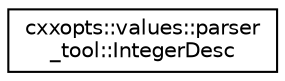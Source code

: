 digraph "Graphical Class Hierarchy"
{
 // LATEX_PDF_SIZE
  edge [fontname="Helvetica",fontsize="10",labelfontname="Helvetica",labelfontsize="10"];
  node [fontname="Helvetica",fontsize="10",shape=record];
  rankdir="LR";
  Node0 [label="cxxopts::values::parser\l_tool::IntegerDesc",height=0.2,width=0.4,color="black", fillcolor="white", style="filled",URL="$structcxxopts_1_1values_1_1parser__tool_1_1_integer_desc.html",tooltip=" "];
}
